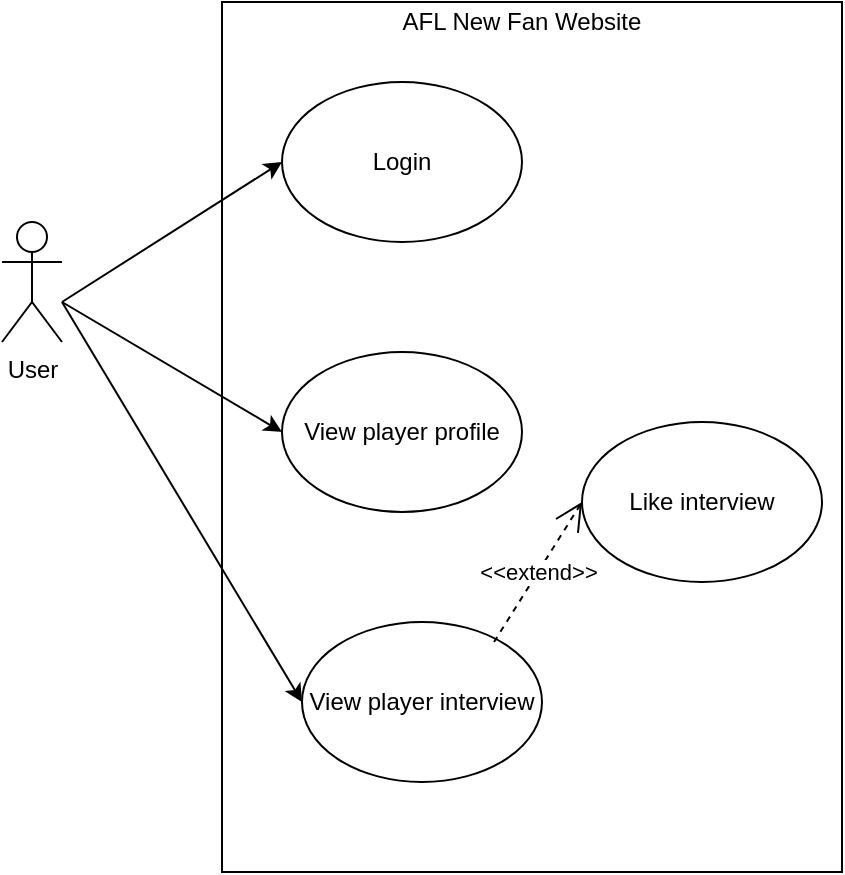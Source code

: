 <mxfile type="device" version="10.6.7"><diagram id="8Se3oINfAccP641KnrIJ" name="Page-1"><mxGraphModel shadow="0" math="0" pageHeight="1169" pageWidth="827" pageScale="1" page="1" fold="1" arrows="1" connect="1" tooltips="1" guides="1" gridSize="10" grid="1" dy="482" dx="840"><root><mxCell id="0"/><mxCell id="1" parent="0"/><mxCell id="_1cS3HRax96SotrZ8rzN-1" value="User" parent="1" vertex="1" style="shape=umlActor;verticalLabelPosition=bottom;labelBackgroundColor=#ffffff;verticalAlign=top;html=1;outlineConnect=0;"><mxGeometry as="geometry" height="60" width="30" y="320" x="120"/></mxCell><mxCell id="_1cS3HRax96SotrZ8rzN-5" value="" parent="1" vertex="1" style="rounded=0;whiteSpace=wrap;html=1;gradientColor=none;fillColor=none;"><mxGeometry as="geometry" height="435" width="310" y="210" x="230"/></mxCell><mxCell id="_1cS3HRax96SotrZ8rzN-6" value="Login&lt;br&gt;" parent="1" vertex="1" style="ellipse;whiteSpace=wrap;html=1;"><mxGeometry as="geometry" height="80" width="120" y="250" x="260"/></mxCell><mxCell id="_1cS3HRax96SotrZ8rzN-13" value="" parent="1" style="endArrow=classic;html=1;entryX=0;entryY=0.5;entryDx=0;entryDy=0;" target="_1cS3HRax96SotrZ8rzN-6" edge="1"><mxGeometry as="geometry" height="50" width="50" relative="1"><mxPoint as="sourcePoint" y="360" x="150"/><mxPoint as="targetPoint" y="320" x="230"/></mxGeometry></mxCell><mxCell id="JvtCWWR8DEYq4dEGuOxk-1" value="Like interview&lt;br&gt;" parent="1" vertex="1" style="ellipse;whiteSpace=wrap;html=1;"><mxGeometry as="geometry" height="80" width="120" y="420" x="410"/></mxCell><mxCell id="JvtCWWR8DEYq4dEGuOxk-7" value="View player interview&lt;br&gt;" parent="1" vertex="1" style="ellipse;whiteSpace=wrap;html=1;"><mxGeometry as="geometry" height="80" width="120" y="520" x="270"/></mxCell><mxCell id="JvtCWWR8DEYq4dEGuOxk-11" value="View player profile&lt;br&gt;" parent="1" vertex="1" style="ellipse;whiteSpace=wrap;html=1;"><mxGeometry as="geometry" height="80" width="120" y="385" x="260"/></mxCell><mxCell id="JvtCWWR8DEYq4dEGuOxk-14" value="AFL New Fan Website&lt;br&gt;" parent="1" vertex="1" style="text;html=1;strokeColor=none;fillColor=none;align=center;verticalAlign=middle;whiteSpace=wrap;rounded=0;"><mxGeometry as="geometry" height="20" width="200" y="210" x="280"/></mxCell><mxCell id="Mx_W7LxBT7ICYWWpWHIh-4" value="&amp;lt;&amp;lt;extend&amp;gt;&amp;gt;" parent="1" style="endArrow=open;endSize=12;dashed=1;html=1;entryX=0;entryY=0.5;entryDx=0;entryDy=0;exitX=0.8;exitY=0.125;exitDx=0;exitDy=0;exitPerimeter=0;" target="JvtCWWR8DEYq4dEGuOxk-1" edge="1" source="JvtCWWR8DEYq4dEGuOxk-7"><mxGeometry as="geometry" width="160" relative="1"><mxPoint as="sourcePoint" y="490" x="380"/><mxPoint as="targetPoint" y="490" x="533"/></mxGeometry></mxCell><mxCell id="Mx_W7LxBT7ICYWWpWHIh-5" value="" parent="1" style="endArrow=classic;html=1;entryX=0;entryY=0.5;entryDx=0;entryDy=0;" target="JvtCWWR8DEYq4dEGuOxk-11" edge="1"><mxGeometry as="geometry" height="50" width="50" relative="1"><mxPoint as="sourcePoint" y="360" x="150"/><mxPoint as="targetPoint" y="300" x="270"/></mxGeometry></mxCell><mxCell id="Mx_W7LxBT7ICYWWpWHIh-6" value="" parent="1" style="endArrow=classic;html=1;entryX=0;entryY=0.5;entryDx=0;entryDy=0;" target="JvtCWWR8DEYq4dEGuOxk-7" edge="1"><mxGeometry as="geometry" height="50" width="50" relative="1"><mxPoint as="sourcePoint" y="360" x="150"/><mxPoint as="targetPoint" y="400" x="270"/></mxGeometry></mxCell></root></mxGraphModel></diagram></mxfile>